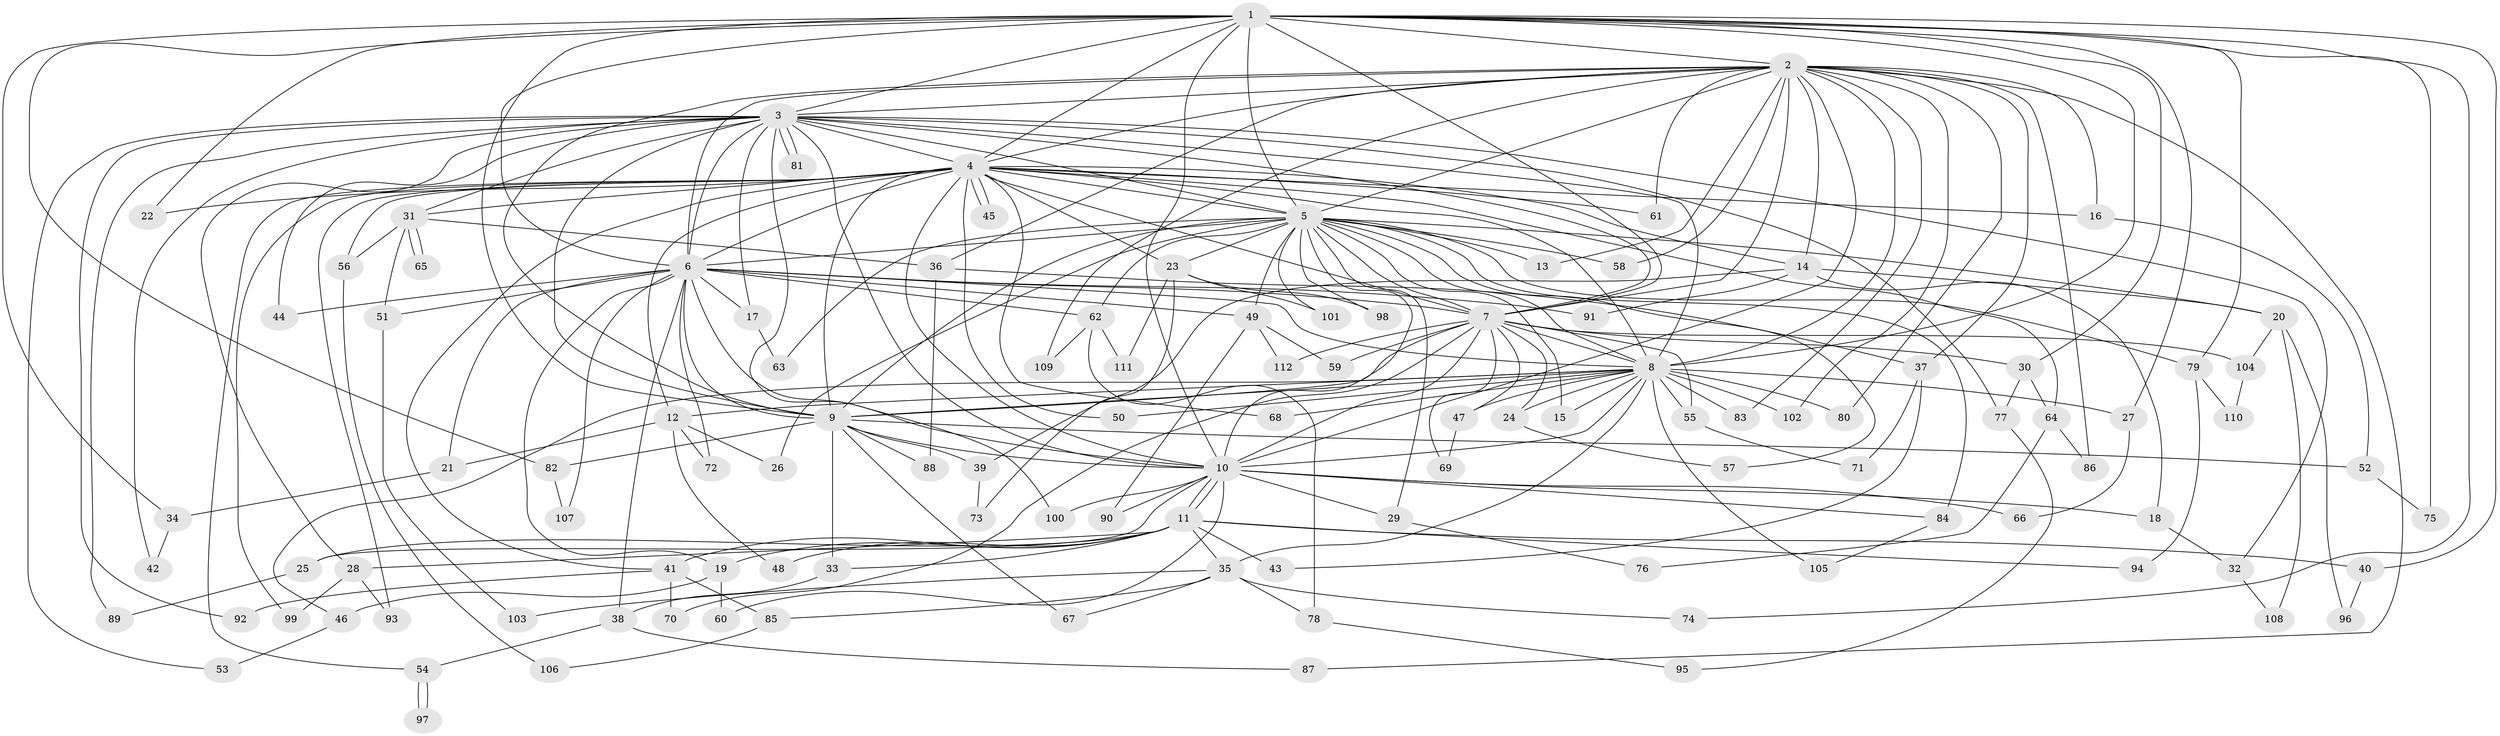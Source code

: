 // coarse degree distribution, {21: 0.022727272727272728, 2: 0.45454545454545453, 3: 0.06818181818181818, 1: 0.29545454545454547, 15: 0.022727272727272728, 13: 0.022727272727272728, 5: 0.045454545454545456, 6: 0.045454545454545456, 19: 0.022727272727272728}
// Generated by graph-tools (version 1.1) at 2025/47/03/04/25 21:47:05]
// undirected, 112 vertices, 249 edges
graph export_dot {
graph [start="1"]
  node [color=gray90,style=filled];
  1;
  2;
  3;
  4;
  5;
  6;
  7;
  8;
  9;
  10;
  11;
  12;
  13;
  14;
  15;
  16;
  17;
  18;
  19;
  20;
  21;
  22;
  23;
  24;
  25;
  26;
  27;
  28;
  29;
  30;
  31;
  32;
  33;
  34;
  35;
  36;
  37;
  38;
  39;
  40;
  41;
  42;
  43;
  44;
  45;
  46;
  47;
  48;
  49;
  50;
  51;
  52;
  53;
  54;
  55;
  56;
  57;
  58;
  59;
  60;
  61;
  62;
  63;
  64;
  65;
  66;
  67;
  68;
  69;
  70;
  71;
  72;
  73;
  74;
  75;
  76;
  77;
  78;
  79;
  80;
  81;
  82;
  83;
  84;
  85;
  86;
  87;
  88;
  89;
  90;
  91;
  92;
  93;
  94;
  95;
  96;
  97;
  98;
  99;
  100;
  101;
  102;
  103;
  104;
  105;
  106;
  107;
  108;
  109;
  110;
  111;
  112;
  1 -- 2;
  1 -- 3;
  1 -- 4;
  1 -- 5;
  1 -- 6;
  1 -- 7;
  1 -- 8;
  1 -- 9;
  1 -- 10;
  1 -- 22;
  1 -- 27;
  1 -- 30;
  1 -- 34;
  1 -- 40;
  1 -- 74;
  1 -- 75;
  1 -- 79;
  1 -- 82;
  2 -- 3;
  2 -- 4;
  2 -- 5;
  2 -- 6;
  2 -- 7;
  2 -- 8;
  2 -- 9;
  2 -- 10;
  2 -- 13;
  2 -- 14;
  2 -- 16;
  2 -- 36;
  2 -- 37;
  2 -- 58;
  2 -- 61;
  2 -- 80;
  2 -- 83;
  2 -- 86;
  2 -- 87;
  2 -- 102;
  2 -- 109;
  3 -- 4;
  3 -- 5;
  3 -- 6;
  3 -- 7;
  3 -- 8;
  3 -- 9;
  3 -- 10;
  3 -- 17;
  3 -- 28;
  3 -- 31;
  3 -- 32;
  3 -- 42;
  3 -- 44;
  3 -- 53;
  3 -- 77;
  3 -- 81;
  3 -- 81;
  3 -- 89;
  3 -- 92;
  3 -- 100;
  4 -- 5;
  4 -- 6;
  4 -- 7;
  4 -- 8;
  4 -- 9;
  4 -- 10;
  4 -- 12;
  4 -- 14;
  4 -- 16;
  4 -- 22;
  4 -- 23;
  4 -- 31;
  4 -- 41;
  4 -- 45;
  4 -- 45;
  4 -- 50;
  4 -- 54;
  4 -- 56;
  4 -- 61;
  4 -- 64;
  4 -- 68;
  4 -- 93;
  4 -- 99;
  5 -- 6;
  5 -- 7;
  5 -- 8;
  5 -- 9;
  5 -- 10;
  5 -- 13;
  5 -- 15;
  5 -- 20;
  5 -- 23;
  5 -- 26;
  5 -- 29;
  5 -- 49;
  5 -- 57;
  5 -- 58;
  5 -- 62;
  5 -- 63;
  5 -- 79;
  5 -- 84;
  5 -- 98;
  5 -- 101;
  6 -- 7;
  6 -- 8;
  6 -- 9;
  6 -- 10;
  6 -- 17;
  6 -- 19;
  6 -- 21;
  6 -- 38;
  6 -- 44;
  6 -- 49;
  6 -- 51;
  6 -- 62;
  6 -- 72;
  6 -- 91;
  6 -- 107;
  7 -- 8;
  7 -- 9;
  7 -- 10;
  7 -- 24;
  7 -- 30;
  7 -- 47;
  7 -- 55;
  7 -- 59;
  7 -- 69;
  7 -- 70;
  7 -- 104;
  7 -- 112;
  8 -- 9;
  8 -- 10;
  8 -- 12;
  8 -- 15;
  8 -- 24;
  8 -- 27;
  8 -- 35;
  8 -- 46;
  8 -- 47;
  8 -- 50;
  8 -- 55;
  8 -- 68;
  8 -- 80;
  8 -- 83;
  8 -- 102;
  8 -- 105;
  9 -- 10;
  9 -- 33;
  9 -- 39;
  9 -- 52;
  9 -- 67;
  9 -- 82;
  9 -- 88;
  10 -- 11;
  10 -- 11;
  10 -- 18;
  10 -- 25;
  10 -- 29;
  10 -- 60;
  10 -- 66;
  10 -- 84;
  10 -- 90;
  10 -- 100;
  11 -- 19;
  11 -- 25;
  11 -- 28;
  11 -- 33;
  11 -- 35;
  11 -- 40;
  11 -- 41;
  11 -- 43;
  11 -- 48;
  11 -- 94;
  12 -- 21;
  12 -- 26;
  12 -- 48;
  12 -- 72;
  14 -- 18;
  14 -- 20;
  14 -- 39;
  14 -- 91;
  16 -- 52;
  17 -- 63;
  18 -- 32;
  19 -- 46;
  19 -- 60;
  20 -- 96;
  20 -- 104;
  20 -- 108;
  21 -- 34;
  23 -- 73;
  23 -- 98;
  23 -- 101;
  23 -- 111;
  24 -- 57;
  25 -- 89;
  27 -- 66;
  28 -- 93;
  28 -- 99;
  29 -- 76;
  30 -- 64;
  30 -- 77;
  31 -- 36;
  31 -- 51;
  31 -- 56;
  31 -- 65;
  31 -- 65;
  32 -- 108;
  33 -- 38;
  34 -- 42;
  35 -- 67;
  35 -- 74;
  35 -- 78;
  35 -- 85;
  35 -- 103;
  36 -- 37;
  36 -- 88;
  37 -- 43;
  37 -- 71;
  38 -- 54;
  38 -- 87;
  39 -- 73;
  40 -- 96;
  41 -- 70;
  41 -- 85;
  41 -- 92;
  46 -- 53;
  47 -- 69;
  49 -- 59;
  49 -- 90;
  49 -- 112;
  51 -- 103;
  52 -- 75;
  54 -- 97;
  54 -- 97;
  55 -- 71;
  56 -- 106;
  62 -- 78;
  62 -- 109;
  62 -- 111;
  64 -- 76;
  64 -- 86;
  77 -- 95;
  78 -- 95;
  79 -- 94;
  79 -- 110;
  82 -- 107;
  84 -- 105;
  85 -- 106;
  104 -- 110;
}
